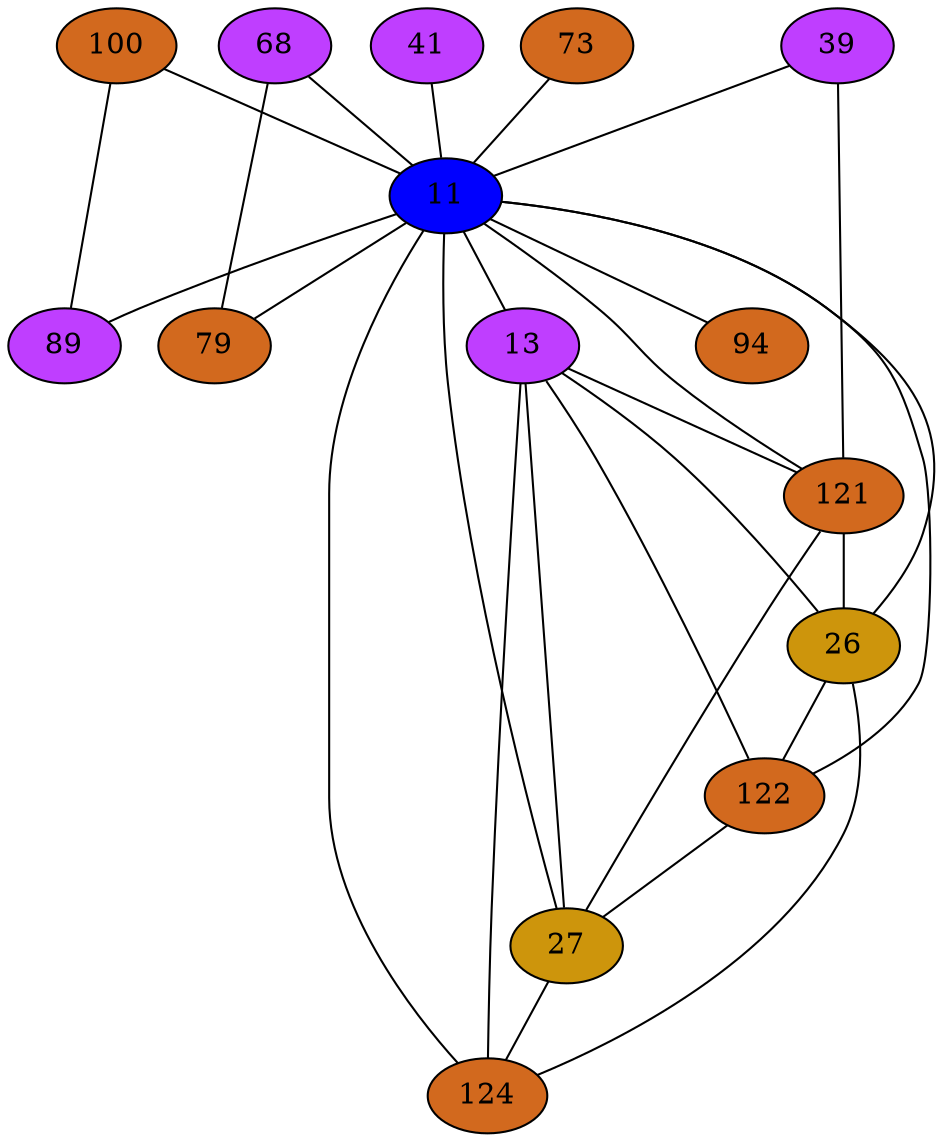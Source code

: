 strict graph {
100[label="100" style=filled fillcolor="chocolate"];
100 -- 89
100 -- 11
68[label="68" style=filled fillcolor="darkorchid1"];
68 -- 11
68 -- 79
39[label="39" style=filled fillcolor="darkorchid1"];
39 -- 121
39 -- 11
73[label="73" style=filled fillcolor="chocolate"];
73 -- 11
41[label="41" style=filled fillcolor="darkorchid1"];
41 -- 11
11[label="11" style=filled fillcolor="blue1"];
11 -- 100
11 -- 68
11 -- 39
11 -- 73
11 -- 41
11 -- 13
11 -- 79
11 -- 89
11 -- 121
11 -- 26
11 -- 122
11 -- 27
11 -- 124
11 -- 94
13[label="13" style=filled fillcolor="darkorchid1"];
13 -- 121
13 -- 26
13 -- 122
13 -- 27
13 -- 11
13 -- 124
79[label="79" style=filled fillcolor="chocolate"];
79 -- 68
79 -- 11
89[label="89" style=filled fillcolor="darkorchid1"];
89 -- 100
89 -- 11
121[label="121" style=filled fillcolor="chocolate"];
121 -- 39
121 -- 26
121 -- 27
121 -- 11
121 -- 13
26[label="26" style=filled fillcolor="darkgoldenrod3"];
26 -- 121
26 -- 122
26 -- 11
26 -- 124
26 -- 13
122[label="122" style=filled fillcolor="chocolate"];
122 -- 26
122 -- 27
122 -- 11
122 -- 13
27[label="27" style=filled fillcolor="darkgoldenrod3"];
27 -- 121
27 -- 122
27 -- 11
27 -- 124
27 -- 13
124[label="124" style=filled fillcolor="chocolate"];
124 -- 26
124 -- 27
124 -- 11
124 -- 13
94[label="94" style=filled fillcolor="chocolate"];
94 -- 11
}